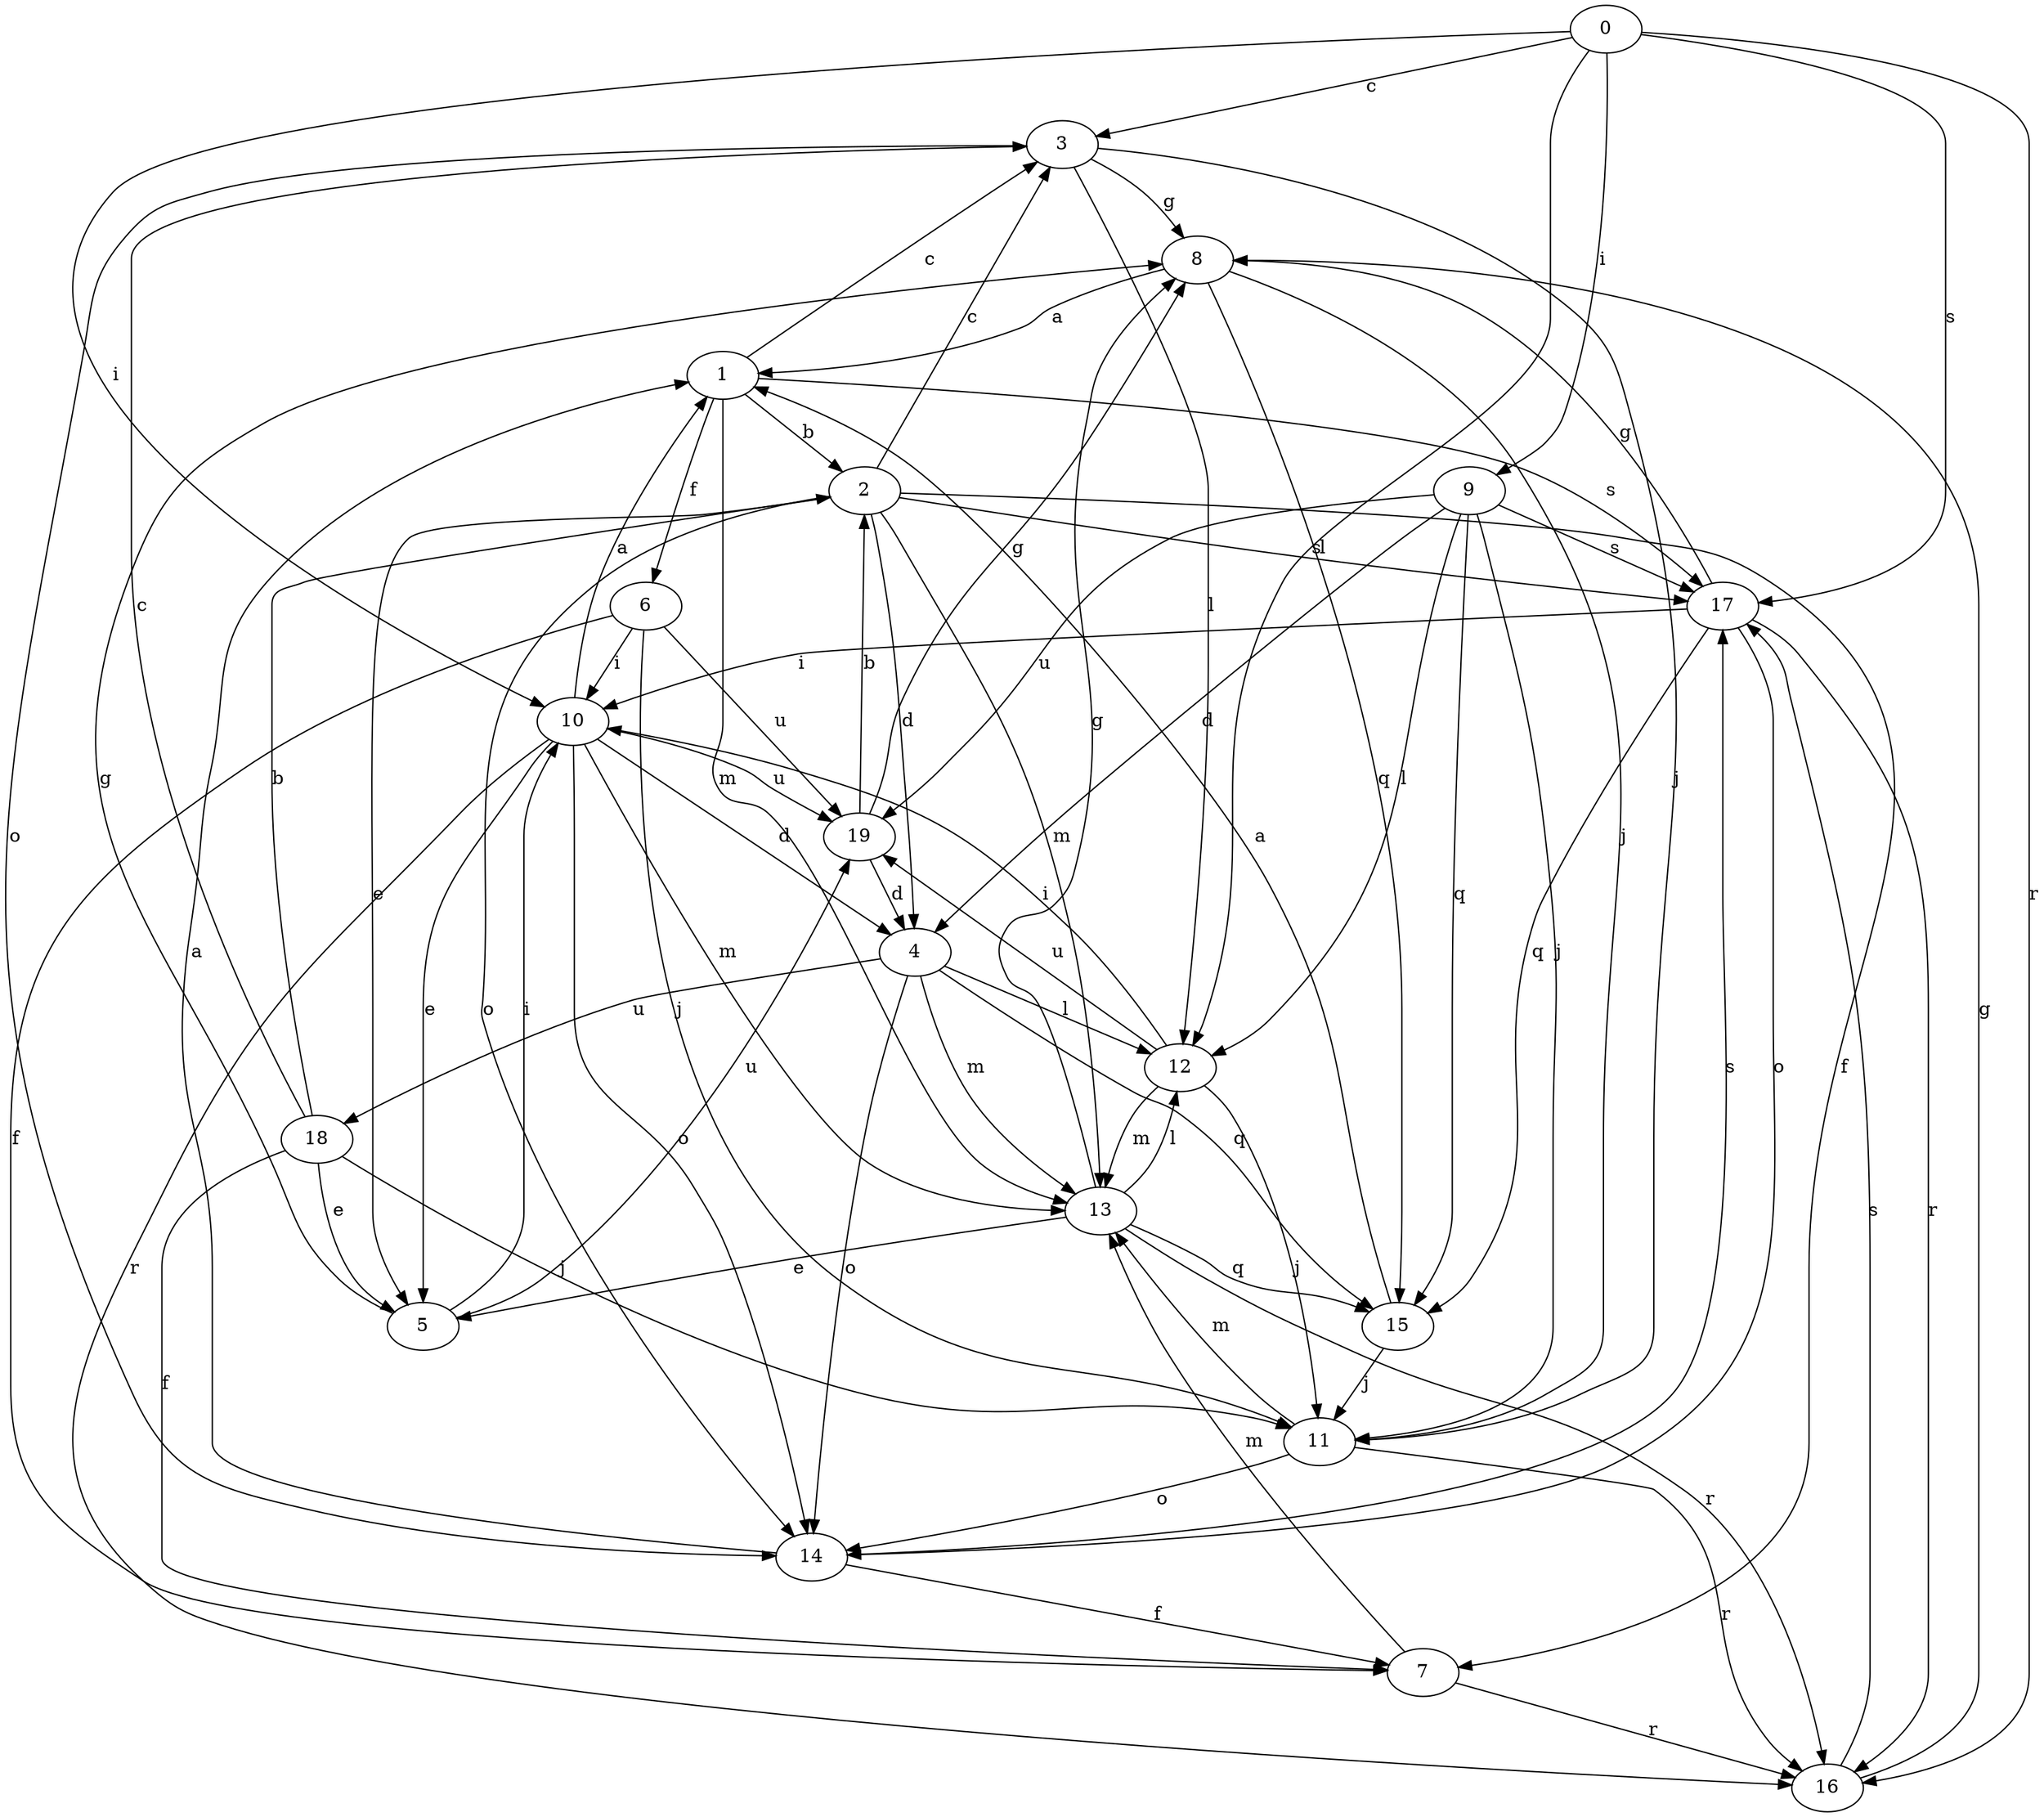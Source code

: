 strict digraph  {
0;
1;
2;
3;
4;
5;
6;
7;
8;
9;
10;
11;
12;
13;
14;
15;
16;
17;
18;
19;
0 -> 3  [label=c];
0 -> 9  [label=i];
0 -> 10  [label=i];
0 -> 12  [label=l];
0 -> 16  [label=r];
0 -> 17  [label=s];
1 -> 2  [label=b];
1 -> 3  [label=c];
1 -> 6  [label=f];
1 -> 13  [label=m];
1 -> 17  [label=s];
2 -> 3  [label=c];
2 -> 4  [label=d];
2 -> 5  [label=e];
2 -> 7  [label=f];
2 -> 13  [label=m];
2 -> 14  [label=o];
2 -> 17  [label=s];
3 -> 8  [label=g];
3 -> 11  [label=j];
3 -> 12  [label=l];
3 -> 14  [label=o];
4 -> 12  [label=l];
4 -> 13  [label=m];
4 -> 14  [label=o];
4 -> 15  [label=q];
4 -> 18  [label=u];
5 -> 8  [label=g];
5 -> 10  [label=i];
5 -> 19  [label=u];
6 -> 7  [label=f];
6 -> 10  [label=i];
6 -> 11  [label=j];
6 -> 19  [label=u];
7 -> 13  [label=m];
7 -> 16  [label=r];
8 -> 1  [label=a];
8 -> 11  [label=j];
8 -> 15  [label=q];
9 -> 4  [label=d];
9 -> 11  [label=j];
9 -> 12  [label=l];
9 -> 15  [label=q];
9 -> 17  [label=s];
9 -> 19  [label=u];
10 -> 1  [label=a];
10 -> 4  [label=d];
10 -> 5  [label=e];
10 -> 13  [label=m];
10 -> 14  [label=o];
10 -> 16  [label=r];
10 -> 19  [label=u];
11 -> 13  [label=m];
11 -> 14  [label=o];
11 -> 16  [label=r];
12 -> 10  [label=i];
12 -> 11  [label=j];
12 -> 13  [label=m];
12 -> 19  [label=u];
13 -> 5  [label=e];
13 -> 8  [label=g];
13 -> 12  [label=l];
13 -> 15  [label=q];
13 -> 16  [label=r];
14 -> 1  [label=a];
14 -> 7  [label=f];
14 -> 17  [label=s];
15 -> 1  [label=a];
15 -> 11  [label=j];
16 -> 8  [label=g];
16 -> 17  [label=s];
17 -> 8  [label=g];
17 -> 10  [label=i];
17 -> 14  [label=o];
17 -> 15  [label=q];
17 -> 16  [label=r];
18 -> 2  [label=b];
18 -> 3  [label=c];
18 -> 5  [label=e];
18 -> 7  [label=f];
18 -> 11  [label=j];
19 -> 2  [label=b];
19 -> 4  [label=d];
19 -> 8  [label=g];
}
